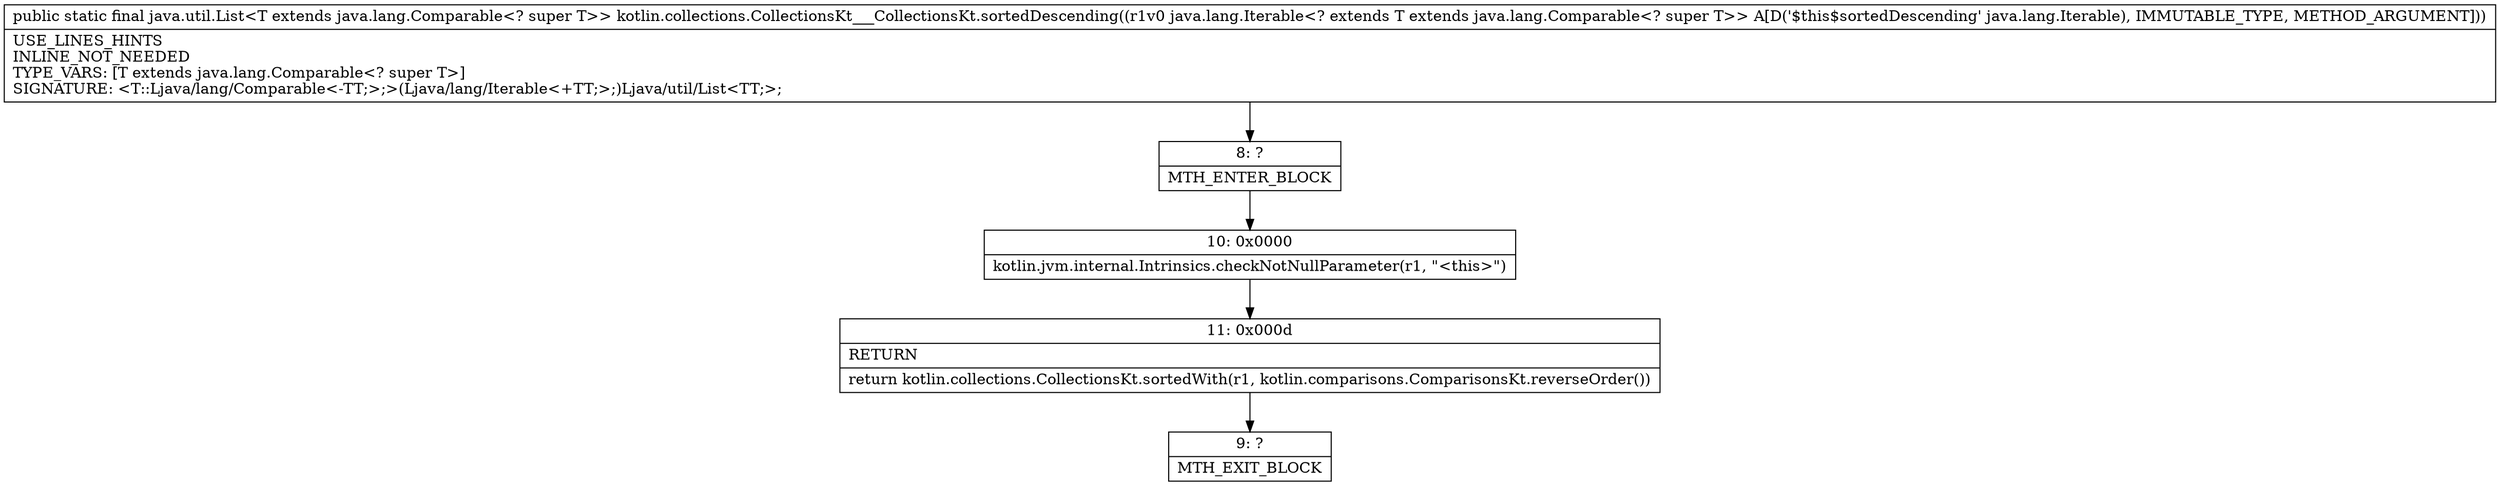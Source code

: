 digraph "CFG forkotlin.collections.CollectionsKt___CollectionsKt.sortedDescending(Ljava\/lang\/Iterable;)Ljava\/util\/List;" {
Node_8 [shape=record,label="{8\:\ ?|MTH_ENTER_BLOCK\l}"];
Node_10 [shape=record,label="{10\:\ 0x0000|kotlin.jvm.internal.Intrinsics.checkNotNullParameter(r1, \"\<this\>\")\l}"];
Node_11 [shape=record,label="{11\:\ 0x000d|RETURN\l|return kotlin.collections.CollectionsKt.sortedWith(r1, kotlin.comparisons.ComparisonsKt.reverseOrder())\l}"];
Node_9 [shape=record,label="{9\:\ ?|MTH_EXIT_BLOCK\l}"];
MethodNode[shape=record,label="{public static final java.util.List\<T extends java.lang.Comparable\<? super T\>\> kotlin.collections.CollectionsKt___CollectionsKt.sortedDescending((r1v0 java.lang.Iterable\<? extends T extends java.lang.Comparable\<? super T\>\> A[D('$this$sortedDescending' java.lang.Iterable), IMMUTABLE_TYPE, METHOD_ARGUMENT]))  | USE_LINES_HINTS\lINLINE_NOT_NEEDED\lTYPE_VARS: [T extends java.lang.Comparable\<? super T\>]\lSIGNATURE: \<T::Ljava\/lang\/Comparable\<\-TT;\>;\>(Ljava\/lang\/Iterable\<+TT;\>;)Ljava\/util\/List\<TT;\>;\l}"];
MethodNode -> Node_8;Node_8 -> Node_10;
Node_10 -> Node_11;
Node_11 -> Node_9;
}

